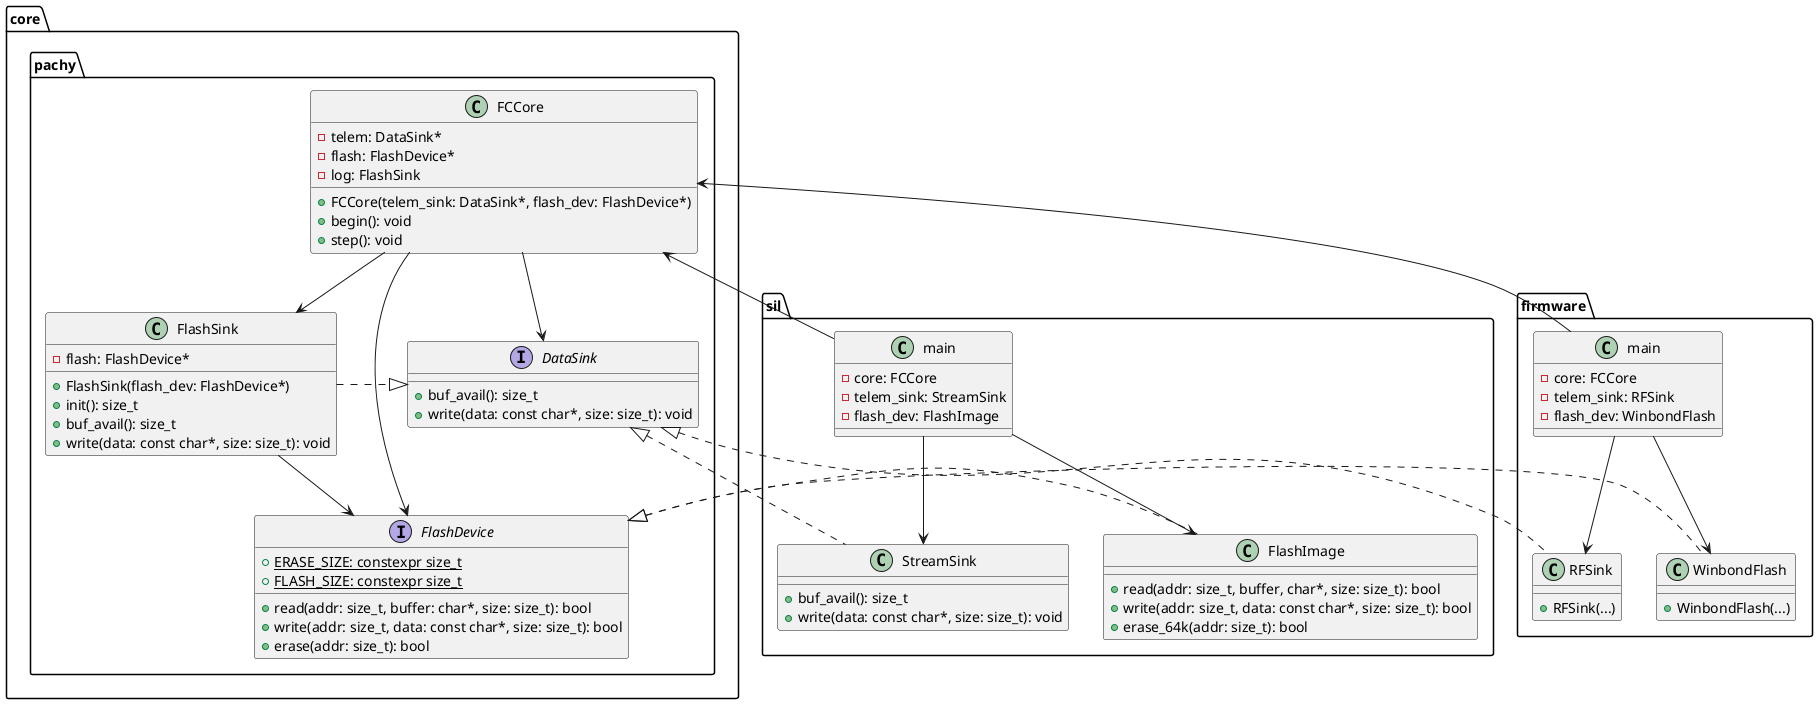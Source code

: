 @startuml

package core {
    package pachy {
        class FCCore {
            - telem: DataSink*
            - flash: FlashDevice*
            - log: FlashSink
            + FCCore(telem_sink: DataSink*, flash_dev: FlashDevice*)
            + begin(): void
            + step(): void
        }
        FCCore --> DataSink
        FCCore --> FlashDevice
        FCCore --> FlashSink

        interface DataSink {
            + buf_avail(): size_t
            + write(data: const char*, size: size_t): void
        }

        interface FlashDevice {
            + {static} ERASE_SIZE: constexpr size_t 
            + {static} FLASH_SIZE: constexpr size_t
            + read(addr: size_t, buffer: char*, size: size_t): bool
            + write(addr: size_t, data: const char*, size: size_t): bool
            + erase(addr: size_t): bool
        }

        class FlashSink {
            - flash: FlashDevice*
            + FlashSink(flash_dev: FlashDevice*)
            + init(): size_t
            + buf_avail(): size_t
            + write(data: const char*, size: size_t): void
        }
        FlashSink --> FlashDevice
        FlashSink .r.|> DataSink
    }
}

package sil {
    class main {
        - core: FCCore
        - telem_sink: StreamSink
        - flash_dev: FlashImage
    }
    main --> core.pachy.FCCore
    main --> StreamSink
    main --> FlashImage

    class StreamSink {
        + buf_avail(): size_t
        + write(data: const char*, size: size_t): void
    }
    StreamSink .u.|> core.pachy.DataSink

    class FlashImage {
        + read(addr: size_t, buffer, char*, size: size_t): bool
        + write(addr: size_t, data: const char*, size: size_t): bool
        + erase_64k(addr: size_t): bool
    }
    FlashImage .u.|> core.pachy.FlashDevice
}

package firmware {
    class main {
        - core: FCCore
        - telem_sink: RFSink
        - flash_dev: WinbondFlash
    }
    main --> core.pachy.FCCore
    main --> RFSink
    main --> WinbondFlash

    class RFSink {
        + RFSink(...)
    }
    RFSink .u.|> core.pachy.DataSink

    class WinbondFlash {
        + WinbondFlash(...)
    }
    WinbondFlash .u.|> core.pachy.FlashDevice
}
@enduml